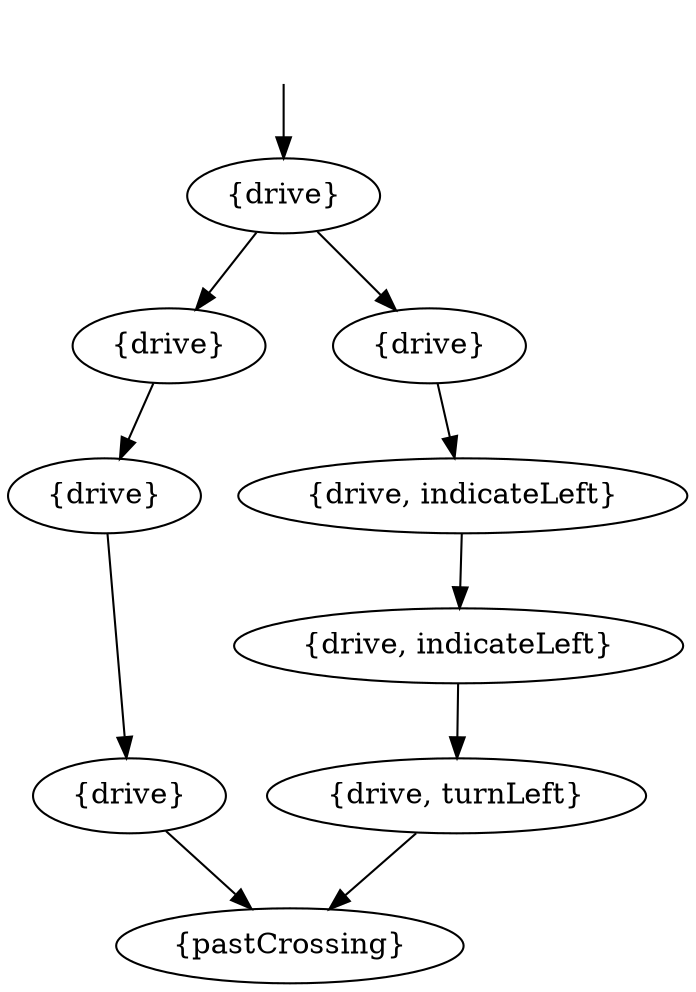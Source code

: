 digraph graphname {
        _init [style="invis"];
        _init -> s0[label=""];
        s0[label="{drive}"];
        s1[label="{drive}"];
        s2[label="{drive}"];
        s3[label="{drive}"];
        s4[label="{drive, indicateLeft}"];
        s5[label="{drive}"];
        s6[label="{drive, indicateLeft}"];
        s7[label="{drive, turnLeft}"];
        s8[label="{pastCrossing}"];
        s0 -> s1 [label=""];
        s0 -> s2 [label=""];
        s1 -> s3 [label=""];
        s2 -> s4 [label=""];
        s3 -> s5 [label=""];
        s4 -> s6 [label=""];
        s5 -> s8 [label=""];
        s6 -> s7 [label=""];
        s7 -> s8 [label=""];
}

